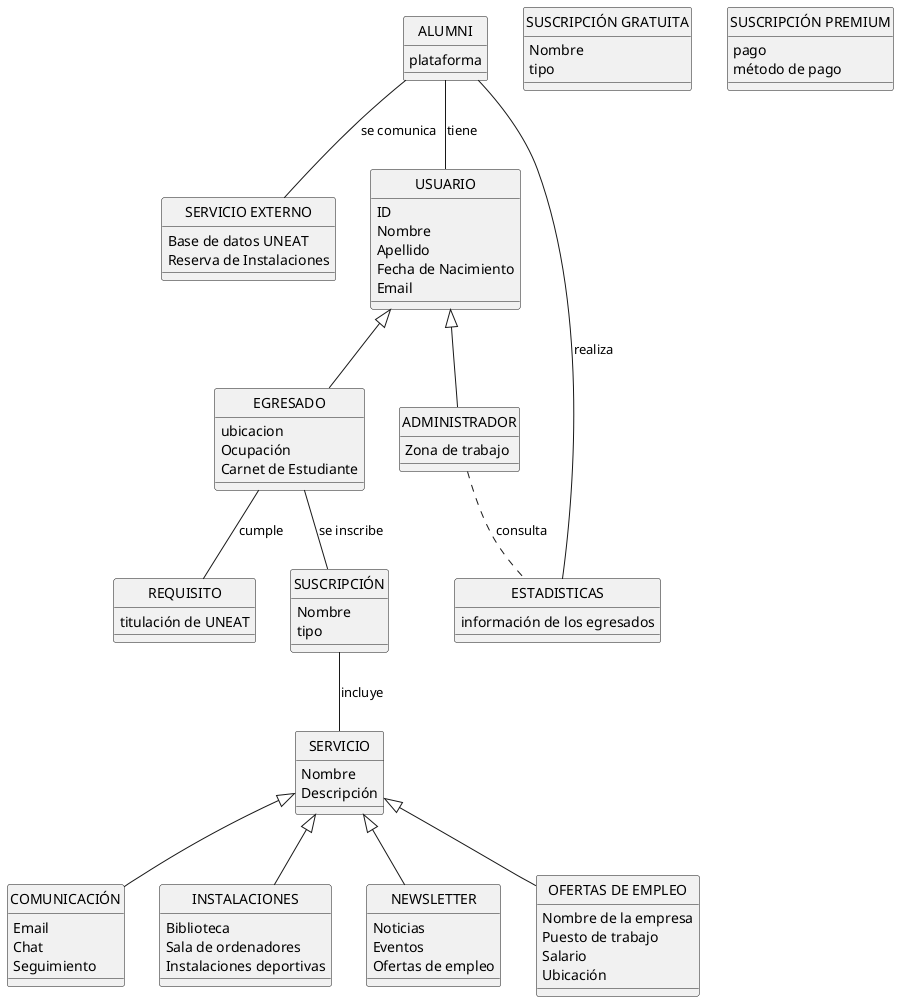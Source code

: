 @startuml AlumniModel

'!theme amiga
skinparam backgroundColor transparent
skinparam defaultFontName Arial
hide circle

class ALUMNI 
{
   plataforma
}

class "SERVICIO EXTERNO" {
    Base de datos UNEAT
    Reserva de Instalaciones
}

class USUARIO 
{
    ID
    Nombre 
    Apellido
    Fecha de Nacimiento
    Email
}

class EGRESADO 
{
    ubicacion
    Ocupación
    Carnet de Estudiante
}

class ADMINISTRADOR 
{
    Zona de trabajo
}

class REQUISITO {
    titulación de UNEAT
}

class ESTADISTICAS {
    información de los egresados
}

class SUSCRIPCIÓN {
    Nombre 
    tipo
}

class "SUSCRIPCIÓN GRATUITA" {
    Nombre 
    tipo
}

class "SUSCRIPCIÓN PREMIUM" {
    pago
    método de pago
}

class SERVICIO {
    Nombre 
    Descripción 
}

class COMUNICACIÓN {
    Email
    Chat
    Seguimiento
}

class INSTALACIONES {
    Biblioteca
    Sala de ordenadores
    Instalaciones deportivas
}

class NEWSLETTER {
    Noticias
    Eventos
    Ofertas de empleo
}

class "OFERTAS DE EMPLEO" {
    Nombre de la empresa
    Puesto de trabajo
    Salario
    Ubicación
}

ALUMNI -- USUARIO : tiene
EGRESADO -- SUSCRIPCIÓN : se inscribe
ALUMNI -- "SERVICIO EXTERNO" : se comunica
SUSCRIPCIÓN -- SERVICIO : incluye
EGRESADO -- REQUISITO : cumple
ALUMNI -- ESTADISTICAS : realiza
ADMINISTRADOR .. ESTADISTICAS : consulta
USUARIO <|-- EGRESADO
USUARIO <|-- ADMINISTRADOR

SERVICIO <|-- "COMUNICACIÓN"
SERVICIO <|-- "INSTALACIONES"
SERVICIO <|-- "NEWSLETTER"
SERVICIO <|-- "OFERTAS DE EMPLEO"

@enduml